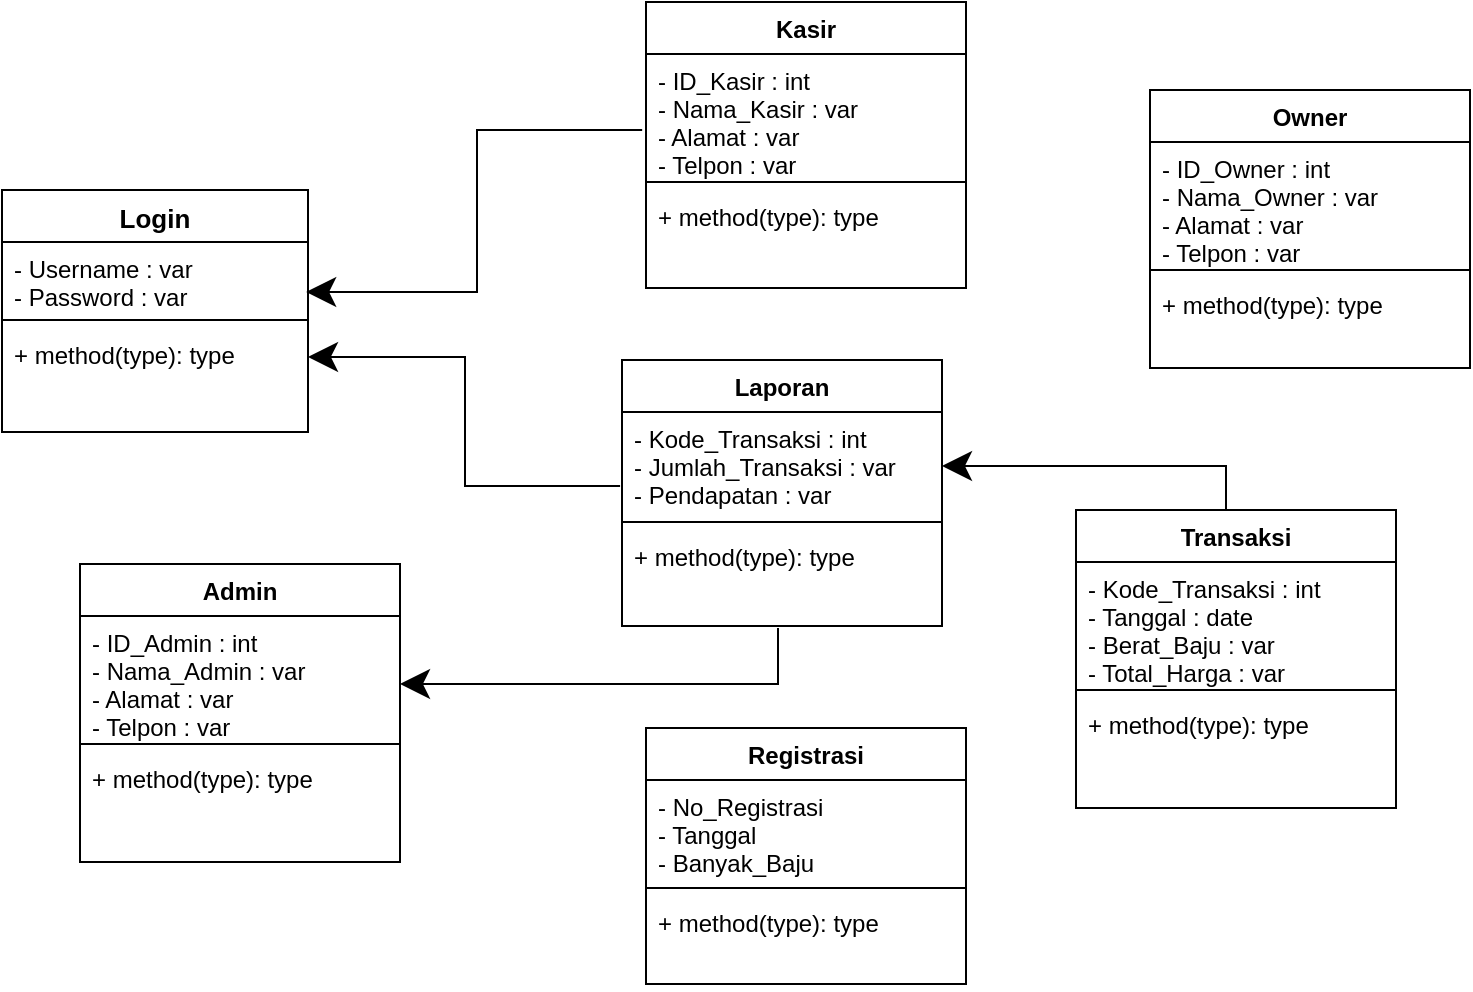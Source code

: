 <mxfile version="15.4.0" type="device" pages="3"><diagram id="7Lo5C0Xuw1vaUyd4XoUH" name="Page-1"><mxGraphModel dx="852" dy="504" grid="0" gridSize="10" guides="1" tooltips="1" connect="1" arrows="1" fold="1" page="1" pageScale="1" pageWidth="827" pageHeight="1169" math="0" shadow="0"><root><mxCell id="0"/><mxCell id="1" parent="0"/><mxCell id="PWzjSOjQ_KljAzWprT9P-2" value="Login" style="swimlane;fontStyle=1;align=center;verticalAlign=top;childLayout=stackLayout;horizontal=1;startSize=26;horizontalStack=0;resizeParent=1;resizeParentMax=0;resizeLast=0;collapsible=1;marginBottom=0;fontSize=13;" parent="1" vertex="1"><mxGeometry x="45" y="154" width="153" height="121" as="geometry"/></mxCell><mxCell id="PWzjSOjQ_KljAzWprT9P-3" value="- Username : var&#10;- Password : var" style="text;strokeColor=none;fillColor=none;align=left;verticalAlign=top;spacingLeft=4;spacingRight=4;overflow=hidden;rotatable=0;points=[[0,0.5],[1,0.5]];portConstraint=eastwest;" parent="PWzjSOjQ_KljAzWprT9P-2" vertex="1"><mxGeometry y="26" width="153" height="35" as="geometry"/></mxCell><mxCell id="PWzjSOjQ_KljAzWprT9P-4" value="" style="line;strokeWidth=1;fillColor=none;align=left;verticalAlign=middle;spacingTop=-1;spacingLeft=3;spacingRight=3;rotatable=0;labelPosition=right;points=[];portConstraint=eastwest;" parent="PWzjSOjQ_KljAzWprT9P-2" vertex="1"><mxGeometry y="61" width="153" height="8" as="geometry"/></mxCell><mxCell id="PWzjSOjQ_KljAzWprT9P-5" value="+ method(type): type" style="text;strokeColor=none;fillColor=none;align=left;verticalAlign=top;spacingLeft=4;spacingRight=4;overflow=hidden;rotatable=0;points=[[0,0.5],[1,0.5]];portConstraint=eastwest;" parent="PWzjSOjQ_KljAzWprT9P-2" vertex="1"><mxGeometry y="69" width="153" height="52" as="geometry"/></mxCell><mxCell id="PWzjSOjQ_KljAzWprT9P-10" value="Admin" style="swimlane;fontStyle=1;align=center;verticalAlign=top;childLayout=stackLayout;horizontal=1;startSize=26;horizontalStack=0;resizeParent=1;resizeParentMax=0;resizeLast=0;collapsible=1;marginBottom=0;" parent="1" vertex="1"><mxGeometry x="84" y="341" width="160" height="149" as="geometry"/></mxCell><mxCell id="PWzjSOjQ_KljAzWprT9P-11" value="- ID_Admin : int&#10;- Nama_Admin : var&#10;- Alamat : var&#10;- Telpon : var" style="text;strokeColor=none;fillColor=none;align=left;verticalAlign=top;spacingLeft=4;spacingRight=4;overflow=hidden;rotatable=0;points=[[0,0.5],[1,0.5]];portConstraint=eastwest;" parent="PWzjSOjQ_KljAzWprT9P-10" vertex="1"><mxGeometry y="26" width="160" height="60" as="geometry"/></mxCell><mxCell id="PWzjSOjQ_KljAzWprT9P-12" value="" style="line;strokeWidth=1;fillColor=none;align=left;verticalAlign=middle;spacingTop=-1;spacingLeft=3;spacingRight=3;rotatable=0;labelPosition=right;points=[];portConstraint=eastwest;" parent="PWzjSOjQ_KljAzWprT9P-10" vertex="1"><mxGeometry y="86" width="160" height="8" as="geometry"/></mxCell><mxCell id="PWzjSOjQ_KljAzWprT9P-13" value="+ method(type): type" style="text;strokeColor=none;fillColor=none;align=left;verticalAlign=top;spacingLeft=4;spacingRight=4;overflow=hidden;rotatable=0;points=[[0,0.5],[1,0.5]];portConstraint=eastwest;" parent="PWzjSOjQ_KljAzWprT9P-10" vertex="1"><mxGeometry y="94" width="160" height="55" as="geometry"/></mxCell><mxCell id="PWzjSOjQ_KljAzWprT9P-32" value="Kasir" style="swimlane;fontStyle=1;align=center;verticalAlign=top;childLayout=stackLayout;horizontal=1;startSize=26;horizontalStack=0;resizeParent=1;resizeParentMax=0;resizeLast=0;collapsible=1;marginBottom=0;" parent="1" vertex="1"><mxGeometry x="367" y="60" width="160" height="143" as="geometry"/></mxCell><mxCell id="PWzjSOjQ_KljAzWprT9P-33" value="- ID_Kasir : int&#10;- Nama_Kasir : var&#10;- Alamat : var&#10;- Telpon : var" style="text;strokeColor=none;fillColor=none;align=left;verticalAlign=top;spacingLeft=4;spacingRight=4;overflow=hidden;rotatable=0;points=[[0,0.5],[1,0.5]];portConstraint=eastwest;" parent="PWzjSOjQ_KljAzWprT9P-32" vertex="1"><mxGeometry y="26" width="160" height="60" as="geometry"/></mxCell><mxCell id="PWzjSOjQ_KljAzWprT9P-34" value="" style="line;strokeWidth=1;fillColor=none;align=left;verticalAlign=middle;spacingTop=-1;spacingLeft=3;spacingRight=3;rotatable=0;labelPosition=right;points=[];portConstraint=eastwest;" parent="PWzjSOjQ_KljAzWprT9P-32" vertex="1"><mxGeometry y="86" width="160" height="8" as="geometry"/></mxCell><mxCell id="PWzjSOjQ_KljAzWprT9P-35" value="+ method(type): type" style="text;strokeColor=none;fillColor=none;align=left;verticalAlign=top;spacingLeft=4;spacingRight=4;overflow=hidden;rotatable=0;points=[[0,0.5],[1,0.5]];portConstraint=eastwest;" parent="PWzjSOjQ_KljAzWprT9P-32" vertex="1"><mxGeometry y="94" width="160" height="49" as="geometry"/></mxCell><mxCell id="PWzjSOjQ_KljAzWprT9P-38" value="Owner" style="swimlane;fontStyle=1;align=center;verticalAlign=top;childLayout=stackLayout;horizontal=1;startSize=26;horizontalStack=0;resizeParent=1;resizeParentMax=0;resizeLast=0;collapsible=1;marginBottom=0;" parent="1" vertex="1"><mxGeometry x="619" y="104" width="160" height="139" as="geometry"/></mxCell><mxCell id="PWzjSOjQ_KljAzWprT9P-39" value="- ID_Owner : int&#10;- Nama_Owner : var&#10;- Alamat : var&#10;- Telpon : var" style="text;strokeColor=none;fillColor=none;align=left;verticalAlign=top;spacingLeft=4;spacingRight=4;overflow=hidden;rotatable=0;points=[[0,0.5],[1,0.5]];portConstraint=eastwest;" parent="PWzjSOjQ_KljAzWprT9P-38" vertex="1"><mxGeometry y="26" width="160" height="60" as="geometry"/></mxCell><mxCell id="PWzjSOjQ_KljAzWprT9P-40" value="" style="line;strokeWidth=1;fillColor=none;align=left;verticalAlign=middle;spacingTop=-1;spacingLeft=3;spacingRight=3;rotatable=0;labelPosition=right;points=[];portConstraint=eastwest;" parent="PWzjSOjQ_KljAzWprT9P-38" vertex="1"><mxGeometry y="86" width="160" height="8" as="geometry"/></mxCell><mxCell id="PWzjSOjQ_KljAzWprT9P-41" value="+ method(type): type" style="text;strokeColor=none;fillColor=none;align=left;verticalAlign=top;spacingLeft=4;spacingRight=4;overflow=hidden;rotatable=0;points=[[0,0.5],[1,0.5]];portConstraint=eastwest;" parent="PWzjSOjQ_KljAzWprT9P-38" vertex="1"><mxGeometry y="94" width="160" height="45" as="geometry"/></mxCell><mxCell id="PWzjSOjQ_KljAzWprT9P-43" value="Laporan" style="swimlane;fontStyle=1;align=center;verticalAlign=top;childLayout=stackLayout;horizontal=1;startSize=26;horizontalStack=0;resizeParent=1;resizeParentMax=0;resizeLast=0;collapsible=1;marginBottom=0;" parent="1" vertex="1"><mxGeometry x="355" y="239" width="160" height="133" as="geometry"/></mxCell><mxCell id="PWzjSOjQ_KljAzWprT9P-44" value="- Kode_Transaksi : int &#10;- Jumlah_Transaksi : var&#10;- Pendapatan : var" style="text;strokeColor=none;fillColor=none;align=left;verticalAlign=top;spacingLeft=4;spacingRight=4;overflow=hidden;rotatable=0;points=[[0,0.5],[1,0.5]];portConstraint=eastwest;" parent="PWzjSOjQ_KljAzWprT9P-43" vertex="1"><mxGeometry y="26" width="160" height="51" as="geometry"/></mxCell><mxCell id="PWzjSOjQ_KljAzWprT9P-45" value="" style="line;strokeWidth=1;fillColor=none;align=left;verticalAlign=middle;spacingTop=-1;spacingLeft=3;spacingRight=3;rotatable=0;labelPosition=right;points=[];portConstraint=eastwest;" parent="PWzjSOjQ_KljAzWprT9P-43" vertex="1"><mxGeometry y="77" width="160" height="8" as="geometry"/></mxCell><mxCell id="PWzjSOjQ_KljAzWprT9P-46" value="+ method(type): type" style="text;align=left;verticalAlign=top;spacingLeft=4;spacingRight=4;overflow=hidden;rotatable=0;points=[[0,0.5],[1,0.5]];portConstraint=eastwest;" parent="PWzjSOjQ_KljAzWprT9P-43" vertex="1"><mxGeometry y="85" width="160" height="48" as="geometry"/></mxCell><mxCell id="PWzjSOjQ_KljAzWprT9P-47" value="Transaksi" style="swimlane;fontStyle=1;align=center;verticalAlign=top;childLayout=stackLayout;horizontal=1;startSize=26;horizontalStack=0;resizeParent=1;resizeParentMax=0;resizeLast=0;collapsible=1;marginBottom=0;" parent="1" vertex="1"><mxGeometry x="582" y="314" width="160" height="149" as="geometry"/></mxCell><mxCell id="PWzjSOjQ_KljAzWprT9P-48" value="- Kode_Transaksi : int&#10;- Tanggal : date&#10;- Berat_Baju : var&#10;- Total_Harga : var" style="text;strokeColor=none;fillColor=none;align=left;verticalAlign=top;spacingLeft=4;spacingRight=4;overflow=hidden;rotatable=0;points=[[0,0.5],[1,0.5]];portConstraint=eastwest;" parent="PWzjSOjQ_KljAzWprT9P-47" vertex="1"><mxGeometry y="26" width="160" height="60" as="geometry"/></mxCell><mxCell id="PWzjSOjQ_KljAzWprT9P-49" value="" style="line;strokeWidth=1;fillColor=none;align=left;verticalAlign=middle;spacingTop=-1;spacingLeft=3;spacingRight=3;rotatable=0;labelPosition=right;points=[];portConstraint=eastwest;" parent="PWzjSOjQ_KljAzWprT9P-47" vertex="1"><mxGeometry y="86" width="160" height="8" as="geometry"/></mxCell><mxCell id="PWzjSOjQ_KljAzWprT9P-50" value="+ method(type): type" style="text;strokeColor=none;fillColor=none;align=left;verticalAlign=top;spacingLeft=4;spacingRight=4;overflow=hidden;rotatable=0;points=[[0,0.5],[1,0.5]];portConstraint=eastwest;" parent="PWzjSOjQ_KljAzWprT9P-47" vertex="1"><mxGeometry y="94" width="160" height="55" as="geometry"/></mxCell><mxCell id="PWzjSOjQ_KljAzWprT9P-52" value="Registrasi" style="swimlane;fontStyle=1;align=center;verticalAlign=top;childLayout=stackLayout;horizontal=1;startSize=26;horizontalStack=0;resizeParent=1;resizeParentMax=0;resizeLast=0;collapsible=1;marginBottom=0;" parent="1" vertex="1"><mxGeometry x="367" y="423" width="160" height="128" as="geometry"/></mxCell><mxCell id="PWzjSOjQ_KljAzWprT9P-53" value="- No_Registrasi&#10;- Tanggal&#10;- Banyak_Baju" style="text;strokeColor=none;fillColor=none;align=left;verticalAlign=top;spacingLeft=4;spacingRight=4;overflow=hidden;rotatable=0;points=[[0,0.5],[1,0.5]];portConstraint=eastwest;" parent="PWzjSOjQ_KljAzWprT9P-52" vertex="1"><mxGeometry y="26" width="160" height="50" as="geometry"/></mxCell><mxCell id="PWzjSOjQ_KljAzWprT9P-54" value="" style="line;strokeWidth=1;fillColor=none;align=left;verticalAlign=middle;spacingTop=-1;spacingLeft=3;spacingRight=3;rotatable=0;labelPosition=right;points=[];portConstraint=eastwest;" parent="PWzjSOjQ_KljAzWprT9P-52" vertex="1"><mxGeometry y="76" width="160" height="8" as="geometry"/></mxCell><mxCell id="PWzjSOjQ_KljAzWprT9P-55" value="+ method(type): type" style="text;strokeColor=none;fillColor=none;align=left;verticalAlign=top;spacingLeft=4;spacingRight=4;overflow=hidden;rotatable=0;points=[[0,0.5],[1,0.5]];portConstraint=eastwest;" parent="PWzjSOjQ_KljAzWprT9P-52" vertex="1"><mxGeometry y="84" width="160" height="44" as="geometry"/></mxCell><mxCell id="PWzjSOjQ_KljAzWprT9P-63" value="" style="edgeStyle=orthogonalEdgeStyle;html=1;endArrow=classic;endFill=1;endSize=12;verticalAlign=bottom;rounded=0;fontSize=13;exitX=-0.012;exitY=0.633;exitDx=0;exitDy=0;exitPerimeter=0;entryX=0.994;entryY=0.714;entryDx=0;entryDy=0;entryPerimeter=0;" parent="1" source="PWzjSOjQ_KljAzWprT9P-33" target="PWzjSOjQ_KljAzWprT9P-3" edge="1"><mxGeometry width="160" relative="1" as="geometry"><mxPoint x="151" y="91" as="sourcePoint"/><mxPoint x="311" y="91" as="targetPoint"/></mxGeometry></mxCell><mxCell id="PWzjSOjQ_KljAzWprT9P-65" value="" style="edgeStyle=orthogonalEdgeStyle;html=1;endArrow=classic;endFill=1;endSize=12;verticalAlign=bottom;rounded=0;fontSize=13;exitX=-0.006;exitY=0.725;exitDx=0;exitDy=0;exitPerimeter=0;entryX=1;entryY=0.278;entryDx=0;entryDy=0;entryPerimeter=0;" parent="1" source="PWzjSOjQ_KljAzWprT9P-44" target="PWzjSOjQ_KljAzWprT9P-5" edge="1"><mxGeometry width="160" relative="1" as="geometry"><mxPoint x="376" y="150" as="sourcePoint"/><mxPoint x="536" y="150" as="targetPoint"/></mxGeometry></mxCell><mxCell id="PWzjSOjQ_KljAzWprT9P-69" value="" style="edgeStyle=orthogonalEdgeStyle;html=1;endArrow=classic;endFill=1;endSize=12;verticalAlign=bottom;rounded=0;fontSize=13;exitX=0.5;exitY=0;exitDx=0;exitDy=0;" parent="1" source="PWzjSOjQ_KljAzWprT9P-47" target="PWzjSOjQ_KljAzWprT9P-44" edge="1"><mxGeometry width="160" relative="1" as="geometry"><mxPoint x="667" y="312" as="sourcePoint"/><mxPoint x="536" y="350" as="targetPoint"/><Array as="points"><mxPoint x="657" y="292"/></Array></mxGeometry></mxCell><mxCell id="PWzjSOjQ_KljAzWprT9P-71" value="" style="edgeStyle=orthogonalEdgeStyle;html=1;endArrow=classic;endFill=1;endSize=12;verticalAlign=bottom;rounded=0;fontSize=13;" parent="1" target="PWzjSOjQ_KljAzWprT9P-11" edge="1"><mxGeometry width="160" relative="1" as="geometry"><mxPoint x="433" y="373" as="sourcePoint"/><mxPoint x="236" y="394" as="targetPoint"/><Array as="points"><mxPoint x="433" y="401"/></Array></mxGeometry></mxCell></root></mxGraphModel></diagram><diagram name="Copy of Page-1" id="n7MlRJJ9hth56psr1IZn"><mxGraphModel dx="588" dy="348" grid="1" gridSize="10" guides="1" tooltips="1" connect="1" arrows="1" fold="1" page="1" pageScale="1" pageWidth="827" pageHeight="1169" math="0" shadow="0"><root><mxCell id="kju2jrkxykXKCwtwUDKk-0"/><mxCell id="kju2jrkxykXKCwtwUDKk-1" parent="kju2jrkxykXKCwtwUDKk-0"/><mxCell id="kju2jrkxykXKCwtwUDKk-2" value="Login" style="swimlane;fontStyle=1;align=center;verticalAlign=top;childLayout=stackLayout;horizontal=1;startSize=26;horizontalStack=0;resizeParent=1;resizeParentMax=0;resizeLast=0;collapsible=1;marginBottom=0;fontSize=13;" parent="kju2jrkxykXKCwtwUDKk-1" vertex="1"><mxGeometry x="956.5" y="250" width="153" height="121" as="geometry"/></mxCell><mxCell id="kju2jrkxykXKCwtwUDKk-3" value="- Username : String&#10;- Password : String" style="text;strokeColor=none;fillColor=none;align=left;verticalAlign=top;spacingLeft=4;spacingRight=4;overflow=hidden;rotatable=0;points=[[0,0.5],[1,0.5]];portConstraint=eastwest;" parent="kju2jrkxykXKCwtwUDKk-2" vertex="1"><mxGeometry y="26" width="153" height="35" as="geometry"/></mxCell><mxCell id="kju2jrkxykXKCwtwUDKk-4" value="" style="line;strokeWidth=1;fillColor=none;align=left;verticalAlign=middle;spacingTop=-1;spacingLeft=3;spacingRight=3;rotatable=0;labelPosition=right;points=[];portConstraint=eastwest;" parent="kju2jrkxykXKCwtwUDKk-2" vertex="1"><mxGeometry y="61" width="153" height="8" as="geometry"/></mxCell><mxCell id="kju2jrkxykXKCwtwUDKk-5" value="+ getUsername()&#10;+ getPassword" style="text;strokeColor=none;fillColor=none;align=left;verticalAlign=top;spacingLeft=4;spacingRight=4;overflow=hidden;rotatable=0;points=[[0,0.5],[1,0.5]];portConstraint=eastwest;" parent="kju2jrkxykXKCwtwUDKk-2" vertex="1"><mxGeometry y="69" width="153" height="52" as="geometry"/></mxCell><mxCell id="kju2jrkxykXKCwtwUDKk-6" value="Admin" style="swimlane;fontStyle=1;align=center;verticalAlign=top;childLayout=stackLayout;horizontal=1;startSize=26;horizontalStack=0;resizeParent=1;resizeParentMax=0;resizeLast=0;collapsible=1;marginBottom=0;" parent="kju2jrkxykXKCwtwUDKk-1" vertex="1"><mxGeometry x="90" y="290" width="160" height="149" as="geometry"/></mxCell><mxCell id="kju2jrkxykXKCwtwUDKk-7" value="- Username : String&#10;- Password : String&#10;- Alamat : var&#10;- Telpon : var" style="text;strokeColor=none;fillColor=none;align=left;verticalAlign=top;spacingLeft=4;spacingRight=4;overflow=hidden;rotatable=0;points=[[0,0.5],[1,0.5]];portConstraint=eastwest;" parent="kju2jrkxykXKCwtwUDKk-6" vertex="1"><mxGeometry y="26" width="160" height="60" as="geometry"/></mxCell><mxCell id="kju2jrkxykXKCwtwUDKk-8" value="" style="line;strokeWidth=1;fillColor=none;align=left;verticalAlign=middle;spacingTop=-1;spacingLeft=3;spacingRight=3;rotatable=0;labelPosition=right;points=[];portConstraint=eastwest;" parent="kju2jrkxykXKCwtwUDKk-6" vertex="1"><mxGeometry y="86" width="160" height="8" as="geometry"/></mxCell><mxCell id="kju2jrkxykXKCwtwUDKk-9" value="+ method(type): type" style="text;strokeColor=none;fillColor=none;align=left;verticalAlign=top;spacingLeft=4;spacingRight=4;overflow=hidden;rotatable=0;points=[[0,0.5],[1,0.5]];portConstraint=eastwest;" parent="kju2jrkxykXKCwtwUDKk-6" vertex="1"><mxGeometry y="94" width="160" height="55" as="geometry"/></mxCell><mxCell id="kju2jrkxykXKCwtwUDKk-10" value="Kasir" style="swimlane;fontStyle=1;align=center;verticalAlign=top;childLayout=stackLayout;horizontal=1;startSize=26;horizontalStack=0;resizeParent=1;resizeParentMax=0;resizeLast=0;collapsible=1;marginBottom=0;" parent="kju2jrkxykXKCwtwUDKk-1" vertex="1"><mxGeometry x="153" width="160" height="211" as="geometry"/></mxCell><mxCell id="kju2jrkxykXKCwtwUDKk-11" value="- ID_Kasir : int&#10;- Nama_Kasir : var&#10;- Alamat : var&#10;- Telpon : var" style="text;strokeColor=none;fillColor=none;align=left;verticalAlign=top;spacingLeft=4;spacingRight=4;overflow=hidden;rotatable=0;points=[[0,0.5],[1,0.5]];portConstraint=eastwest;" parent="kju2jrkxykXKCwtwUDKk-10" vertex="1"><mxGeometry y="26" width="160" height="60" as="geometry"/></mxCell><mxCell id="kju2jrkxykXKCwtwUDKk-12" value="" style="line;strokeWidth=1;fillColor=none;align=left;verticalAlign=middle;spacingTop=-1;spacingLeft=3;spacingRight=3;rotatable=0;labelPosition=right;points=[];portConstraint=eastwest;" parent="kju2jrkxykXKCwtwUDKk-10" vertex="1"><mxGeometry y="86" width="160" height="8" as="geometry"/></mxCell><mxCell id="kju2jrkxykXKCwtwUDKk-13" value="+ method(type): type" style="text;strokeColor=none;fillColor=none;align=left;verticalAlign=top;spacingLeft=4;spacingRight=4;overflow=hidden;rotatable=0;points=[[0,0.5],[1,0.5]];portConstraint=eastwest;" parent="kju2jrkxykXKCwtwUDKk-10" vertex="1"><mxGeometry y="94" width="160" height="117" as="geometry"/></mxCell><mxCell id="kju2jrkxykXKCwtwUDKk-14" value="Owner" style="swimlane;fontStyle=1;align=center;verticalAlign=top;childLayout=stackLayout;horizontal=1;startSize=26;horizontalStack=0;resizeParent=1;resizeParentMax=0;resizeLast=0;collapsible=1;marginBottom=0;" parent="kju2jrkxykXKCwtwUDKk-1" vertex="1"><mxGeometry x="334" y="220" width="160" height="139" as="geometry"/></mxCell><mxCell id="kju2jrkxykXKCwtwUDKk-15" value="- ID_Owner : int&#10;- Nama_Owner : var&#10;- Alamat : var&#10;- Telpon : var" style="text;strokeColor=none;fillColor=none;align=left;verticalAlign=top;spacingLeft=4;spacingRight=4;overflow=hidden;rotatable=0;points=[[0,0.5],[1,0.5]];portConstraint=eastwest;" parent="kju2jrkxykXKCwtwUDKk-14" vertex="1"><mxGeometry y="26" width="160" height="60" as="geometry"/></mxCell><mxCell id="kju2jrkxykXKCwtwUDKk-16" value="" style="line;strokeWidth=1;fillColor=none;align=left;verticalAlign=middle;spacingTop=-1;spacingLeft=3;spacingRight=3;rotatable=0;labelPosition=right;points=[];portConstraint=eastwest;" parent="kju2jrkxykXKCwtwUDKk-14" vertex="1"><mxGeometry y="86" width="160" height="8" as="geometry"/></mxCell><mxCell id="kju2jrkxykXKCwtwUDKk-17" value="+ method(type): type" style="text;strokeColor=none;fillColor=none;align=left;verticalAlign=top;spacingLeft=4;spacingRight=4;overflow=hidden;rotatable=0;points=[[0,0.5],[1,0.5]];portConstraint=eastwest;" parent="kju2jrkxykXKCwtwUDKk-14" vertex="1"><mxGeometry y="94" width="160" height="45" as="geometry"/></mxCell><mxCell id="kju2jrkxykXKCwtwUDKk-18" value="Laporan" style="swimlane;fontStyle=1;align=center;verticalAlign=top;childLayout=stackLayout;horizontal=1;startSize=26;horizontalStack=0;resizeParent=1;resizeParentMax=0;resizeLast=0;collapsible=1;marginBottom=0;" parent="kju2jrkxykXKCwtwUDKk-1" vertex="1"><mxGeometry x="633" width="160" height="133" as="geometry"/></mxCell><mxCell id="kju2jrkxykXKCwtwUDKk-19" value="- Kode_Transaksi : int &#10;- Jumlah_Transaksi : var&#10;- Pendapatan : var" style="text;strokeColor=none;fillColor=none;align=left;verticalAlign=top;spacingLeft=4;spacingRight=4;overflow=hidden;rotatable=0;points=[[0,0.5],[1,0.5]];portConstraint=eastwest;" parent="kju2jrkxykXKCwtwUDKk-18" vertex="1"><mxGeometry y="26" width="160" height="51" as="geometry"/></mxCell><mxCell id="kju2jrkxykXKCwtwUDKk-20" value="" style="line;strokeWidth=1;fillColor=none;align=left;verticalAlign=middle;spacingTop=-1;spacingLeft=3;spacingRight=3;rotatable=0;labelPosition=right;points=[];portConstraint=eastwest;" parent="kju2jrkxykXKCwtwUDKk-18" vertex="1"><mxGeometry y="77" width="160" height="8" as="geometry"/></mxCell><mxCell id="kju2jrkxykXKCwtwUDKk-21" value="+ method(type): type" style="text;align=left;verticalAlign=top;spacingLeft=4;spacingRight=4;overflow=hidden;rotatable=0;points=[[0,0.5],[1,0.5]];portConstraint=eastwest;" parent="kju2jrkxykXKCwtwUDKk-18" vertex="1"><mxGeometry y="85" width="160" height="48" as="geometry"/></mxCell><mxCell id="kju2jrkxykXKCwtwUDKk-22" value="Transaksi" style="swimlane;fontStyle=1;align=center;verticalAlign=top;childLayout=stackLayout;horizontal=1;startSize=26;horizontalStack=0;resizeParent=1;resizeParentMax=0;resizeLast=0;collapsible=1;marginBottom=0;" parent="kju2jrkxykXKCwtwUDKk-1" vertex="1"><mxGeometry x="550" y="250" width="160" height="149" as="geometry"/></mxCell><mxCell id="kju2jrkxykXKCwtwUDKk-23" value="- Kode_Transaksi : int&#10;- Tanggal : date&#10;- Berat_Baju : var&#10;- Total_Harga : var" style="text;strokeColor=none;fillColor=none;align=left;verticalAlign=top;spacingLeft=4;spacingRight=4;overflow=hidden;rotatable=0;points=[[0,0.5],[1,0.5]];portConstraint=eastwest;" parent="kju2jrkxykXKCwtwUDKk-22" vertex="1"><mxGeometry y="26" width="160" height="60" as="geometry"/></mxCell><mxCell id="kju2jrkxykXKCwtwUDKk-24" value="" style="line;strokeWidth=1;fillColor=none;align=left;verticalAlign=middle;spacingTop=-1;spacingLeft=3;spacingRight=3;rotatable=0;labelPosition=right;points=[];portConstraint=eastwest;" parent="kju2jrkxykXKCwtwUDKk-22" vertex="1"><mxGeometry y="86" width="160" height="8" as="geometry"/></mxCell><mxCell id="kju2jrkxykXKCwtwUDKk-25" value="+ method(type): type" style="text;strokeColor=none;fillColor=none;align=left;verticalAlign=top;spacingLeft=4;spacingRight=4;overflow=hidden;rotatable=0;points=[[0,0.5],[1,0.5]];portConstraint=eastwest;" parent="kju2jrkxykXKCwtwUDKk-22" vertex="1"><mxGeometry y="94" width="160" height="55" as="geometry"/></mxCell><mxCell id="kju2jrkxykXKCwtwUDKk-26" value="Registrasi" style="swimlane;fontStyle=1;align=center;verticalAlign=top;childLayout=stackLayout;horizontal=1;startSize=26;horizontalStack=0;resizeParent=1;resizeParentMax=0;resizeLast=0;collapsible=1;marginBottom=0;" parent="kju2jrkxykXKCwtwUDKk-1" vertex="1"><mxGeometry x="320" y="50" width="160" height="128" as="geometry"/></mxCell><mxCell id="kju2jrkxykXKCwtwUDKk-27" value="- No_Registrasi&#10;- Tanggal&#10;- Banyak_Baju" style="text;strokeColor=none;fillColor=none;align=left;verticalAlign=top;spacingLeft=4;spacingRight=4;overflow=hidden;rotatable=0;points=[[0,0.5],[1,0.5]];portConstraint=eastwest;" parent="kju2jrkxykXKCwtwUDKk-26" vertex="1"><mxGeometry y="26" width="160" height="50" as="geometry"/></mxCell><mxCell id="kju2jrkxykXKCwtwUDKk-28" value="" style="line;strokeWidth=1;fillColor=none;align=left;verticalAlign=middle;spacingTop=-1;spacingLeft=3;spacingRight=3;rotatable=0;labelPosition=right;points=[];portConstraint=eastwest;" parent="kju2jrkxykXKCwtwUDKk-26" vertex="1"><mxGeometry y="76" width="160" height="8" as="geometry"/></mxCell><mxCell id="kju2jrkxykXKCwtwUDKk-29" value="+ method(type): type" style="text;strokeColor=none;fillColor=none;align=left;verticalAlign=top;spacingLeft=4;spacingRight=4;overflow=hidden;rotatable=0;points=[[0,0.5],[1,0.5]];portConstraint=eastwest;" parent="kju2jrkxykXKCwtwUDKk-26" vertex="1"><mxGeometry y="84" width="160" height="44" as="geometry"/></mxCell></root></mxGraphModel></diagram><diagram id="llMikmNMtZSaGc4tCE1A" name="Page-2"><mxGraphModel dx="852" dy="504" grid="1" gridSize="10" guides="1" tooltips="1" connect="1" arrows="1" fold="1" page="0" pageScale="1" pageWidth="827" pageHeight="1169" math="0" shadow="0"><root><mxCell id="swziqu68zp96dUUUfQlN-0"/><mxCell id="swziqu68zp96dUUUfQlN-1" parent="swziqu68zp96dUUUfQlN-0"/></root></mxGraphModel></diagram></mxfile>